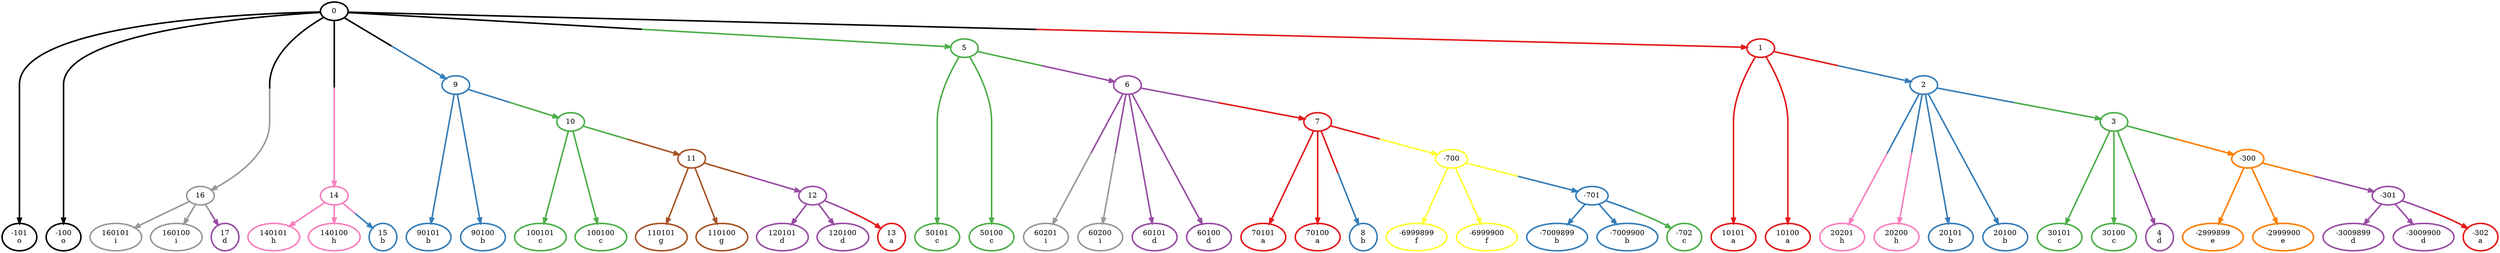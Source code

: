 digraph T {
	{
		rank=same
		61 [penwidth=3,colorscheme=set19,color=9,label="160101\ni"]
		60 [penwidth=3,colorscheme=set19,color=9,label="160100\ni"]
		59 [penwidth=3,colorscheme=set19,color=4,label="17\nd"]
		58 [penwidth=3,colorscheme=set19,color=8,label="140101\nh"]
		57 [penwidth=3,colorscheme=set19,color=8,label="140100\nh"]
		56 [penwidth=3,colorscheme=set19,color=2,label="15\nb"]
		55 [penwidth=3,colorscheme=set19,color=4,label="120101\nd"]
		54 [penwidth=3,colorscheme=set19,color=4,label="120100\nd"]
		53 [penwidth=3,colorscheme=set19,color=1,label="13\na"]
		52 [penwidth=3,colorscheme=set19,color=7,label="110101\ng"]
		51 [penwidth=3,colorscheme=set19,color=7,label="110100\ng"]
		49 [penwidth=3,colorscheme=set19,color=3,label="100101\nc"]
		48 [penwidth=3,colorscheme=set19,color=3,label="100100\nc"]
		46 [penwidth=3,colorscheme=set19,color=2,label="90101\nb"]
		45 [penwidth=3,colorscheme=set19,color=2,label="90100\nb"]
		43 [penwidth=3,colorscheme=set19,color=2,label="-7009899\nb"]
		42 [penwidth=3,colorscheme=set19,color=2,label="-7009900\nb"]
		41 [penwidth=3,colorscheme=set19,color=3,label="-702\nc"]
		40 [penwidth=3,colorscheme=set19,color=6,label="-6999899\nf"]
		39 [penwidth=3,colorscheme=set19,color=6,label="-6999900\nf"]
		37 [penwidth=3,colorscheme=set19,color=1,label="70101\na"]
		36 [penwidth=3,colorscheme=set19,color=1,label="70100\na"]
		35 [penwidth=3,colorscheme=set19,color=2,label="8\nb"]
		33 [penwidth=3,colorscheme=set19,color=9,label="60201\ni"]
		32 [penwidth=3,colorscheme=set19,color=9,label="60200\ni"]
		31 [penwidth=3,colorscheme=set19,color=4,label="60101\nd"]
		30 [penwidth=3,colorscheme=set19,color=4,label="60100\nd"]
		28 [penwidth=3,colorscheme=set19,color=3,label="50101\nc"]
		27 [penwidth=3,colorscheme=set19,color=3,label="50100\nc"]
		25 [penwidth=3,colorscheme=set19,color=4,label="-3009899\nd"]
		24 [penwidth=3,colorscheme=set19,color=4,label="-3009900\nd"]
		23 [penwidth=3,colorscheme=set19,color=1,label="-302\na"]
		22 [penwidth=3,colorscheme=set19,color=5,label="-2999899\ne"]
		21 [penwidth=3,colorscheme=set19,color=5,label="-2999900\ne"]
		19 [penwidth=3,colorscheme=set19,color=3,label="30101\nc"]
		18 [penwidth=3,colorscheme=set19,color=3,label="30100\nc"]
		17 [penwidth=3,colorscheme=set19,color=4,label="4\nd"]
		15 [penwidth=3,colorscheme=set19,color=8,label="20201\nh"]
		14 [penwidth=3,colorscheme=set19,color=8,label="20200\nh"]
		13 [penwidth=3,colorscheme=set19,color=2,label="20101\nb"]
		12 [penwidth=3,colorscheme=set19,color=2,label="20100\nb"]
		10 [penwidth=3,colorscheme=set19,color=1,label="10101\na"]
		9 [penwidth=3,colorscheme=set19,color=1,label="10100\na"]
		7 [penwidth=3,colorscheme=set19,color=11,label="-101\no"]
		6 [penwidth=3,colorscheme=set19,color=11,label="-100\no"]
	}
	50 [penwidth=3,colorscheme=set19,color=4,label="12"]
	47 [penwidth=3,colorscheme=set19,color=7,label="11"]
	44 [penwidth=3,colorscheme=set19,color=3,label="10"]
	38 [penwidth=3,colorscheme=set19,color=2,label="-701"]
	34 [penwidth=3,colorscheme=set19,color=6,label="-700"]
	29 [penwidth=3,colorscheme=set19,color=1,label="7"]
	26 [penwidth=3,colorscheme=set19,color=4,label="6"]
	20 [penwidth=3,colorscheme=set19,color=4,label="-301"]
	16 [penwidth=3,colorscheme=set19,color=5,label="-300"]
	11 [penwidth=3,colorscheme=set19,color=3,label="3"]
	8 [penwidth=3,colorscheme=set19,color=2,label="2"]
	5 [penwidth=3,colorscheme=set19,color=9,label="16"]
	4 [penwidth=3,colorscheme=set19,color=8,label="14"]
	3 [penwidth=3,colorscheme=set19,color=2,label="9"]
	2 [penwidth=3,colorscheme=set19,color=3,label="5"]
	1 [penwidth=3,colorscheme=set19,color=1,label="1"]
	0 [penwidth=3,colorscheme=set19,color=11,label="0"]
	50 -> 55 [penwidth=3,colorscheme=set19,color=4]
	50 -> 54 [penwidth=3,colorscheme=set19,color=4]
	50 -> 53 [penwidth=3,colorscheme=set19,color="4;0.5:1"]
	47 -> 52 [penwidth=3,colorscheme=set19,color=7]
	47 -> 51 [penwidth=3,colorscheme=set19,color=7]
	47 -> 50 [penwidth=3,colorscheme=set19,color="7;0.5:4"]
	44 -> 49 [penwidth=3,colorscheme=set19,color=3]
	44 -> 48 [penwidth=3,colorscheme=set19,color=3]
	44 -> 47 [penwidth=3,colorscheme=set19,color="3;0.5:7"]
	38 -> 43 [penwidth=3,colorscheme=set19,color=2]
	38 -> 42 [penwidth=3,colorscheme=set19,color=2]
	38 -> 41 [penwidth=3,colorscheme=set19,color="2;0.5:3"]
	34 -> 40 [penwidth=3,colorscheme=set19,color=6]
	34 -> 39 [penwidth=3,colorscheme=set19,color=6]
	34 -> 38 [penwidth=3,colorscheme=set19,color="6;0.5:2"]
	29 -> 37 [penwidth=3,colorscheme=set19,color=1]
	29 -> 36 [penwidth=3,colorscheme=set19,color=1]
	29 -> 35 [penwidth=3,colorscheme=set19,color="1;0.5:2"]
	29 -> 34 [penwidth=3,colorscheme=set19,color="1;0.5:6"]
	26 -> 33 [penwidth=3,colorscheme=set19,color="4;0.5:9"]
	26 -> 32 [penwidth=3,colorscheme=set19,color="4;0.5:9"]
	26 -> 31 [penwidth=3,colorscheme=set19,color=4]
	26 -> 30 [penwidth=3,colorscheme=set19,color=4]
	26 -> 29 [penwidth=3,colorscheme=set19,color="4;0.5:1"]
	20 -> 25 [penwidth=3,colorscheme=set19,color=4]
	20 -> 24 [penwidth=3,colorscheme=set19,color=4]
	20 -> 23 [penwidth=3,colorscheme=set19,color="4;0.5:1"]
	16 -> 22 [penwidth=3,colorscheme=set19,color=5]
	16 -> 21 [penwidth=3,colorscheme=set19,color=5]
	16 -> 20 [penwidth=3,colorscheme=set19,color="5;0.5:4"]
	11 -> 19 [penwidth=3,colorscheme=set19,color=3]
	11 -> 18 [penwidth=3,colorscheme=set19,color=3]
	11 -> 17 [penwidth=3,colorscheme=set19,color="3;0.5:4"]
	11 -> 16 [penwidth=3,colorscheme=set19,color="3;0.5:5"]
	8 -> 15 [penwidth=3,colorscheme=set19,color="2;0.5:8"]
	8 -> 14 [penwidth=3,colorscheme=set19,color="2;0.5:8"]
	8 -> 13 [penwidth=3,colorscheme=set19,color=2]
	8 -> 12 [penwidth=3,colorscheme=set19,color=2]
	8 -> 11 [penwidth=3,colorscheme=set19,color="2;0.5:3"]
	5 -> 61 [penwidth=3,colorscheme=set19,color=9]
	5 -> 60 [penwidth=3,colorscheme=set19,color=9]
	5 -> 59 [penwidth=3,colorscheme=set19,color="9;0.5:4"]
	4 -> 58 [penwidth=3,colorscheme=set19,color=8]
	4 -> 57 [penwidth=3,colorscheme=set19,color=8]
	4 -> 56 [penwidth=3,colorscheme=set19,color="8;0.5:2"]
	3 -> 46 [penwidth=3,colorscheme=set19,color=2]
	3 -> 45 [penwidth=3,colorscheme=set19,color=2]
	3 -> 44 [penwidth=3,colorscheme=set19,color="2;0.5:3"]
	2 -> 28 [penwidth=3,colorscheme=set19,color=3]
	2 -> 27 [penwidth=3,colorscheme=set19,color=3]
	2 -> 26 [penwidth=3,colorscheme=set19,color="3;0.5:4"]
	1 -> 10 [penwidth=3,colorscheme=set19,color=1]
	1 -> 9 [penwidth=3,colorscheme=set19,color=1]
	1 -> 8 [penwidth=3,colorscheme=set19,color="1;0.5:2"]
	0 -> 7 [penwidth=3,colorscheme=set19,color=11]
	0 -> 6 [penwidth=3,colorscheme=set19,color=11]
	0 -> 5 [penwidth=3,colorscheme=set19,color="11;0.5:9"]
	0 -> 4 [penwidth=3,colorscheme=set19,color="11;0.5:8"]
	0 -> 3 [penwidth=3,colorscheme=set19,color="11;0.5:2"]
	0 -> 2 [penwidth=3,colorscheme=set19,color="11;0.5:3"]
	0 -> 1 [penwidth=3,colorscheme=set19,color="11;0.5:1"]
}
